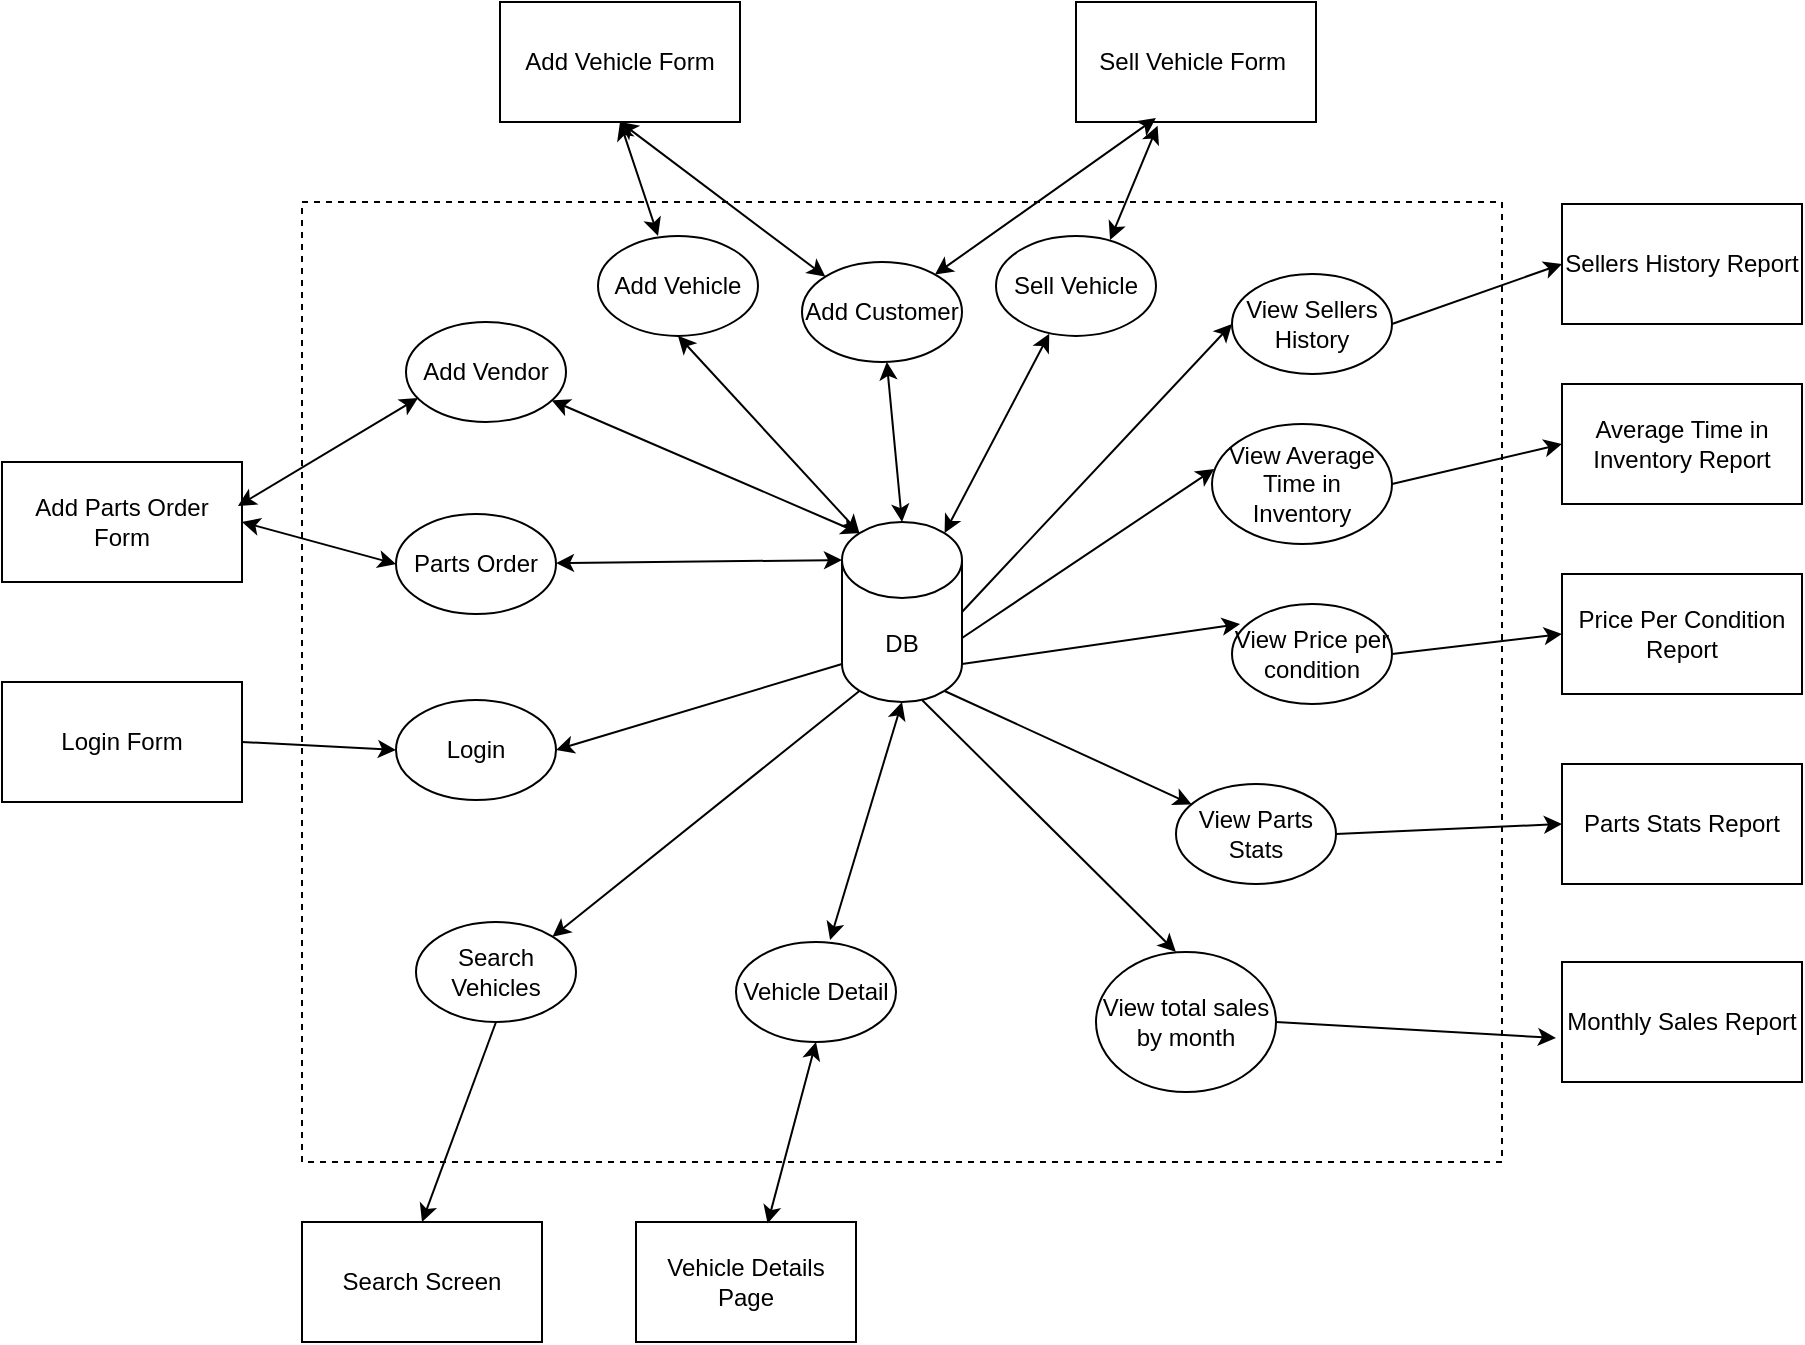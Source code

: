 <mxfile version="24.7.8">
  <diagram name="Page-1" id="O3VUC4EruAWj7rbk-weQ">
    <mxGraphModel dx="1662" dy="826" grid="1" gridSize="10" guides="1" tooltips="1" connect="1" arrows="1" fold="1" page="1" pageScale="1" pageWidth="1100" pageHeight="850" math="0" shadow="0">
      <root>
        <mxCell id="0" />
        <mxCell id="1" parent="0" />
        <mxCell id="_W0vY50mr5ReCy0WBD1y-4" style="rounded=0;orthogonalLoop=1;jettySize=auto;html=1;exitX=0.145;exitY=1;exitDx=0;exitDy=-5.51;exitPerimeter=0;entryX=1;entryY=0;entryDx=0;entryDy=0;" parent="1" source="uZB3BlQuaGmwkZELH0Op-1" target="uZB3BlQuaGmwkZELH0Op-4" edge="1">
          <mxGeometry relative="1" as="geometry" />
        </mxCell>
        <mxCell id="uZB3BlQuaGmwkZELH0Op-1" value="DB" style="shape=cylinder3;whiteSpace=wrap;html=1;boundedLbl=1;backgroundOutline=1;size=19;" parent="1" vertex="1">
          <mxGeometry x="523" y="320" width="60" height="90" as="geometry" />
        </mxCell>
        <mxCell id="uZB3BlQuaGmwkZELH0Op-2" value="" style="endArrow=none;dashed=1;html=1;rounded=0;" parent="1" edge="1">
          <mxGeometry width="50" height="50" relative="1" as="geometry">
            <mxPoint x="853" y="640" as="sourcePoint" />
            <mxPoint x="853" y="640" as="targetPoint" />
            <Array as="points">
              <mxPoint x="253" y="640" />
              <mxPoint x="253" y="160" />
              <mxPoint x="853" y="160" />
            </Array>
          </mxGeometry>
        </mxCell>
        <mxCell id="_W0vY50mr5ReCy0WBD1y-5" style="rounded=0;orthogonalLoop=1;jettySize=auto;html=1;exitX=0.5;exitY=1;exitDx=0;exitDy=0;entryX=0.5;entryY=0;entryDx=0;entryDy=0;" parent="1" source="uZB3BlQuaGmwkZELH0Op-4" target="uZB3BlQuaGmwkZELH0Op-71" edge="1">
          <mxGeometry relative="1" as="geometry" />
        </mxCell>
        <mxCell id="uZB3BlQuaGmwkZELH0Op-4" value="Search Vehicles" style="ellipse;whiteSpace=wrap;html=1;" parent="1" vertex="1">
          <mxGeometry x="310" y="520" width="80" height="50" as="geometry" />
        </mxCell>
        <mxCell id="uZB3BlQuaGmwkZELH0Op-8" value="Login Form" style="rounded=0;whiteSpace=wrap;html=1;" parent="1" vertex="1">
          <mxGeometry x="103" y="400" width="120" height="60" as="geometry" />
        </mxCell>
        <mxCell id="uZB3BlQuaGmwkZELH0Op-10" value="Login" style="ellipse;whiteSpace=wrap;html=1;" parent="1" vertex="1">
          <mxGeometry x="300" y="409" width="80" height="50" as="geometry" />
        </mxCell>
        <mxCell id="uZB3BlQuaGmwkZELH0Op-11" value="" style="endArrow=classic;html=1;rounded=0;exitX=0;exitY=1;exitDx=0;exitDy=-19;exitPerimeter=0;entryX=1;entryY=0.5;entryDx=0;entryDy=0;" parent="1" source="uZB3BlQuaGmwkZELH0Op-1" target="uZB3BlQuaGmwkZELH0Op-10" edge="1">
          <mxGeometry width="50" height="50" relative="1" as="geometry">
            <mxPoint x="533" y="410" as="sourcePoint" />
            <mxPoint x="583" y="360" as="targetPoint" />
          </mxGeometry>
        </mxCell>
        <mxCell id="uZB3BlQuaGmwkZELH0Op-12" value="" style="endArrow=classic;html=1;rounded=0;exitX=1;exitY=0.5;exitDx=0;exitDy=0;entryX=0;entryY=0.5;entryDx=0;entryDy=0;" parent="1" source="uZB3BlQuaGmwkZELH0Op-8" target="uZB3BlQuaGmwkZELH0Op-10" edge="1">
          <mxGeometry width="50" height="50" relative="1" as="geometry">
            <mxPoint x="533" y="410" as="sourcePoint" />
            <mxPoint x="282" y="440" as="targetPoint" />
          </mxGeometry>
        </mxCell>
        <mxCell id="uZB3BlQuaGmwkZELH0Op-16" value="Add Parts Order Form" style="rounded=0;whiteSpace=wrap;html=1;" parent="1" vertex="1">
          <mxGeometry x="103" y="290" width="120" height="60" as="geometry" />
        </mxCell>
        <mxCell id="uZB3BlQuaGmwkZELH0Op-17" value="Parts Order" style="ellipse;whiteSpace=wrap;html=1;" parent="1" vertex="1">
          <mxGeometry x="300" y="316" width="80" height="50" as="geometry" />
        </mxCell>
        <mxCell id="uZB3BlQuaGmwkZELH0Op-27" value="" style="endArrow=classic;html=1;rounded=0;exitX=1;exitY=0.5;exitDx=0;exitDy=0;entryX=0;entryY=0.5;entryDx=0;entryDy=0;startArrow=classic;startFill=1;" parent="1" source="uZB3BlQuaGmwkZELH0Op-16" target="uZB3BlQuaGmwkZELH0Op-17" edge="1">
          <mxGeometry width="50" height="50" relative="1" as="geometry">
            <mxPoint x="663" y="210" as="sourcePoint" />
            <mxPoint x="713" y="160" as="targetPoint" />
          </mxGeometry>
        </mxCell>
        <mxCell id="uZB3BlQuaGmwkZELH0Op-28" value="Add Vehicle Form" style="rounded=0;whiteSpace=wrap;html=1;" parent="1" vertex="1">
          <mxGeometry x="352" y="60" width="120" height="60" as="geometry" />
        </mxCell>
        <mxCell id="uZB3BlQuaGmwkZELH0Op-29" value="Add Vehicle" style="ellipse;whiteSpace=wrap;html=1;" parent="1" vertex="1">
          <mxGeometry x="401" y="176.94" width="80" height="50" as="geometry" />
        </mxCell>
        <mxCell id="uZB3BlQuaGmwkZELH0Op-30" value="" style="endArrow=classic;html=1;rounded=0;exitX=0.5;exitY=1;exitDx=0;exitDy=0;entryX=0.375;entryY=0;entryDx=0;entryDy=0;entryPerimeter=0;startArrow=classic;startFill=1;" parent="1" source="uZB3BlQuaGmwkZELH0Op-28" target="uZB3BlQuaGmwkZELH0Op-29" edge="1">
          <mxGeometry width="50" height="50" relative="1" as="geometry">
            <mxPoint x="533" y="300" as="sourcePoint" />
            <mxPoint x="583" y="250" as="targetPoint" />
          </mxGeometry>
        </mxCell>
        <mxCell id="uZB3BlQuaGmwkZELH0Op-31" value="" style="endArrow=classic;html=1;rounded=0;entryX=0.145;entryY=0;entryDx=0;entryDy=5.51;entryPerimeter=0;startArrow=classic;startFill=1;exitX=0.5;exitY=1;exitDx=0;exitDy=0;" parent="1" source="uZB3BlQuaGmwkZELH0Op-29" target="uZB3BlQuaGmwkZELH0Op-1" edge="1">
          <mxGeometry width="50" height="50" relative="1" as="geometry">
            <mxPoint x="480" y="230" as="sourcePoint" />
            <mxPoint x="491.96" y="320.0" as="targetPoint" />
          </mxGeometry>
        </mxCell>
        <mxCell id="uZB3BlQuaGmwkZELH0Op-34" value="Sell Vehicle Form&amp;nbsp;" style="rounded=0;whiteSpace=wrap;html=1;" parent="1" vertex="1">
          <mxGeometry x="640" y="60" width="120" height="60" as="geometry" />
        </mxCell>
        <mxCell id="uZB3BlQuaGmwkZELH0Op-36" value="Sell Vehicle" style="ellipse;whiteSpace=wrap;html=1;" parent="1" vertex="1">
          <mxGeometry x="600" y="176.94" width="80" height="50" as="geometry" />
        </mxCell>
        <mxCell id="uZB3BlQuaGmwkZELH0Op-39" value="" style="endArrow=classic;html=1;rounded=0;entryX=0.713;entryY=0.04;entryDx=0;entryDy=0;entryPerimeter=0;exitX=0.34;exitY=1.031;exitDx=0;exitDy=0;exitPerimeter=0;startArrow=classic;startFill=1;" parent="1" source="uZB3BlQuaGmwkZELH0Op-34" target="uZB3BlQuaGmwkZELH0Op-36" edge="1">
          <mxGeometry width="50" height="50" relative="1" as="geometry">
            <mxPoint x="683" y="160" as="sourcePoint" />
            <mxPoint x="583" y="250" as="targetPoint" />
          </mxGeometry>
        </mxCell>
        <mxCell id="uZB3BlQuaGmwkZELH0Op-40" value="View Sellers History" style="ellipse;whiteSpace=wrap;html=1;" parent="1" vertex="1">
          <mxGeometry x="718" y="196" width="80" height="50" as="geometry" />
        </mxCell>
        <mxCell id="uZB3BlQuaGmwkZELH0Op-41" value="View Average Time in Inventory" style="ellipse;whiteSpace=wrap;html=1;" parent="1" vertex="1">
          <mxGeometry x="708" y="271" width="90" height="60" as="geometry" />
        </mxCell>
        <mxCell id="uZB3BlQuaGmwkZELH0Op-42" value="View Price per condition" style="ellipse;whiteSpace=wrap;html=1;" parent="1" vertex="1">
          <mxGeometry x="718" y="361" width="80" height="50" as="geometry" />
        </mxCell>
        <mxCell id="uZB3BlQuaGmwkZELH0Op-43" value="View Parts Stats" style="ellipse;whiteSpace=wrap;html=1;" parent="1" vertex="1">
          <mxGeometry x="690" y="451" width="80" height="50" as="geometry" />
        </mxCell>
        <mxCell id="uZB3BlQuaGmwkZELH0Op-44" value="Parts Stats Report" style="rounded=0;whiteSpace=wrap;html=1;" parent="1" vertex="1">
          <mxGeometry x="883" y="441" width="120" height="60" as="geometry" />
        </mxCell>
        <mxCell id="uZB3BlQuaGmwkZELH0Op-45" value="" style="endArrow=classic;html=1;rounded=0;exitX=1;exitY=0.5;exitDx=0;exitDy=0;exitPerimeter=0;entryX=0;entryY=0.5;entryDx=0;entryDy=0;" parent="1" source="uZB3BlQuaGmwkZELH0Op-1" target="uZB3BlQuaGmwkZELH0Op-40" edge="1">
          <mxGeometry width="50" height="50" relative="1" as="geometry">
            <mxPoint x="533" y="420" as="sourcePoint" />
            <mxPoint x="583" y="370" as="targetPoint" />
          </mxGeometry>
        </mxCell>
        <mxCell id="uZB3BlQuaGmwkZELH0Op-46" value="" style="endArrow=classic;html=1;rounded=0;entryX=0.012;entryY=0.375;entryDx=0;entryDy=0;exitX=1;exitY=0;exitDx=0;exitDy=58;exitPerimeter=0;entryPerimeter=0;" parent="1" source="uZB3BlQuaGmwkZELH0Op-1" target="uZB3BlQuaGmwkZELH0Op-41" edge="1">
          <mxGeometry width="50" height="50" relative="1" as="geometry">
            <mxPoint x="603" y="420" as="sourcePoint" />
            <mxPoint x="763" y="355" as="targetPoint" />
          </mxGeometry>
        </mxCell>
        <mxCell id="uZB3BlQuaGmwkZELH0Op-47" value="" style="endArrow=classic;html=1;rounded=0;entryX=0.05;entryY=0.2;entryDx=0;entryDy=0;exitX=1;exitY=1;exitDx=0;exitDy=-19;exitPerimeter=0;entryPerimeter=0;" parent="1" source="uZB3BlQuaGmwkZELH0Op-1" target="uZB3BlQuaGmwkZELH0Op-42" edge="1">
          <mxGeometry width="50" height="50" relative="1" as="geometry">
            <mxPoint x="593" y="388" as="sourcePoint" />
            <mxPoint x="775" y="397" as="targetPoint" />
          </mxGeometry>
        </mxCell>
        <mxCell id="uZB3BlQuaGmwkZELH0Op-48" value="" style="endArrow=classic;html=1;rounded=0;exitX=0.855;exitY=1;exitDx=0;exitDy=-5.51;exitPerimeter=0;" parent="1" source="uZB3BlQuaGmwkZELH0Op-1" target="uZB3BlQuaGmwkZELH0Op-43" edge="1">
          <mxGeometry width="50" height="50" relative="1" as="geometry">
            <mxPoint x="593" y="401" as="sourcePoint" />
            <mxPoint x="767" y="460" as="targetPoint" />
          </mxGeometry>
        </mxCell>
        <mxCell id="uZB3BlQuaGmwkZELH0Op-49" value="" style="endArrow=classic;html=1;rounded=0;exitX=1;exitY=0.5;exitDx=0;exitDy=0;entryX=0;entryY=0.5;entryDx=0;entryDy=0;" parent="1" source="uZB3BlQuaGmwkZELH0Op-40" target="xfFFfN3VhaVvBuw0yQ8A-14" edge="1">
          <mxGeometry width="50" height="50" relative="1" as="geometry">
            <mxPoint x="533" y="371" as="sourcePoint" />
            <mxPoint x="583" y="321" as="targetPoint" />
          </mxGeometry>
        </mxCell>
        <mxCell id="uZB3BlQuaGmwkZELH0Op-50" value="" style="endArrow=classic;html=1;rounded=0;exitX=1;exitY=0.5;exitDx=0;exitDy=0;entryX=0;entryY=0.5;entryDx=0;entryDy=0;" parent="1" source="uZB3BlQuaGmwkZELH0Op-41" target="xfFFfN3VhaVvBuw0yQ8A-15" edge="1">
          <mxGeometry width="50" height="50" relative="1" as="geometry">
            <mxPoint x="843" y="306" as="sourcePoint" />
            <mxPoint x="923" y="343" as="targetPoint" />
          </mxGeometry>
        </mxCell>
        <mxCell id="uZB3BlQuaGmwkZELH0Op-51" value="" style="endArrow=classic;html=1;rounded=0;exitX=1;exitY=0.5;exitDx=0;exitDy=0;entryX=0;entryY=0.5;entryDx=0;entryDy=0;" parent="1" source="uZB3BlQuaGmwkZELH0Op-42" target="xfFFfN3VhaVvBuw0yQ8A-19" edge="1">
          <mxGeometry width="50" height="50" relative="1" as="geometry">
            <mxPoint x="843" y="366" as="sourcePoint" />
            <mxPoint x="933" y="353" as="targetPoint" />
          </mxGeometry>
        </mxCell>
        <mxCell id="uZB3BlQuaGmwkZELH0Op-52" value="" style="endArrow=classic;html=1;rounded=0;exitX=1;exitY=0.5;exitDx=0;exitDy=0;entryX=0;entryY=0.5;entryDx=0;entryDy=0;" parent="1" source="uZB3BlQuaGmwkZELH0Op-43" target="uZB3BlQuaGmwkZELH0Op-44" edge="1">
          <mxGeometry width="50" height="50" relative="1" as="geometry">
            <mxPoint x="843" y="426" as="sourcePoint" />
            <mxPoint x="923" y="371" as="targetPoint" />
          </mxGeometry>
        </mxCell>
        <mxCell id="uZB3BlQuaGmwkZELH0Op-71" value="Search Screen" style="rounded=0;whiteSpace=wrap;html=1;" parent="1" vertex="1">
          <mxGeometry x="253" y="670" width="120" height="60" as="geometry" />
        </mxCell>
        <mxCell id="uZB3BlQuaGmwkZELH0Op-74" value="" style="endArrow=classic;html=1;rounded=0;entryX=0;entryY=0;entryDx=0;entryDy=19;entryPerimeter=0;startArrow=classic;startFill=1;" parent="1" source="uZB3BlQuaGmwkZELH0Op-17" target="uZB3BlQuaGmwkZELH0Op-1" edge="1">
          <mxGeometry width="50" height="50" relative="1" as="geometry">
            <mxPoint x="533" y="420" as="sourcePoint" />
            <mxPoint x="583" y="370" as="targetPoint" />
          </mxGeometry>
        </mxCell>
        <mxCell id="uZB3BlQuaGmwkZELH0Op-75" value="" style="endArrow=classic;html=1;rounded=0;exitX=0.333;exitY=0.979;exitDx=0;exitDy=0;exitPerimeter=0;entryX=0.855;entryY=0;entryDx=0;entryDy=5.51;entryPerimeter=0;startArrow=classic;startFill=1;" parent="1" source="uZB3BlQuaGmwkZELH0Op-36" target="uZB3BlQuaGmwkZELH0Op-1" edge="1">
          <mxGeometry width="50" height="50" relative="1" as="geometry">
            <mxPoint x="533" y="420" as="sourcePoint" />
            <mxPoint x="583" y="370" as="targetPoint" />
          </mxGeometry>
        </mxCell>
        <mxCell id="uZB3BlQuaGmwkZELH0Op-80" value="Vehicle Details Page" style="rounded=0;whiteSpace=wrap;html=1;" parent="1" vertex="1">
          <mxGeometry x="420" y="670" width="110" height="60" as="geometry" />
        </mxCell>
        <mxCell id="uZB3BlQuaGmwkZELH0Op-81" value="Vehicle Detail" style="ellipse;whiteSpace=wrap;html=1;" parent="1" vertex="1">
          <mxGeometry x="470" y="530" width="80" height="50" as="geometry" />
        </mxCell>
        <mxCell id="uZB3BlQuaGmwkZELH0Op-82" value="" style="endArrow=classic;html=1;rounded=0;entryX=0.588;entryY=-0.02;entryDx=0;entryDy=0;entryPerimeter=0;exitX=0.5;exitY=1;exitDx=0;exitDy=0;exitPerimeter=0;startArrow=classic;startFill=1;" parent="1" source="uZB3BlQuaGmwkZELH0Op-1" target="uZB3BlQuaGmwkZELH0Op-81" edge="1">
          <mxGeometry width="50" height="50" relative="1" as="geometry">
            <mxPoint x="573" y="410" as="sourcePoint" />
            <mxPoint x="583" y="360" as="targetPoint" />
          </mxGeometry>
        </mxCell>
        <mxCell id="uZB3BlQuaGmwkZELH0Op-83" value="" style="endArrow=classic;html=1;rounded=0;exitX=0.5;exitY=1;exitDx=0;exitDy=0;entryX=0.598;entryY=0.012;entryDx=0;entryDy=0;entryPerimeter=0;startArrow=classic;startFill=1;" parent="1" source="uZB3BlQuaGmwkZELH0Op-81" target="uZB3BlQuaGmwkZELH0Op-80" edge="1">
          <mxGeometry width="50" height="50" relative="1" as="geometry">
            <mxPoint x="533" y="410" as="sourcePoint" />
            <mxPoint x="583" y="360" as="targetPoint" />
          </mxGeometry>
        </mxCell>
        <mxCell id="xfFFfN3VhaVvBuw0yQ8A-14" value="Sellers History Report" style="rounded=0;whiteSpace=wrap;html=1;" parent="1" vertex="1">
          <mxGeometry x="883" y="161" width="120" height="60" as="geometry" />
        </mxCell>
        <mxCell id="xfFFfN3VhaVvBuw0yQ8A-15" value="Average Time in Inventory Report" style="rounded=0;whiteSpace=wrap;html=1;" parent="1" vertex="1">
          <mxGeometry x="883" y="251" width="120" height="60" as="geometry" />
        </mxCell>
        <mxCell id="xfFFfN3VhaVvBuw0yQ8A-19" value="Price Per Condition Report" style="rounded=0;whiteSpace=wrap;html=1;" parent="1" vertex="1">
          <mxGeometry x="883" y="346" width="120" height="60" as="geometry" />
        </mxCell>
        <mxCell id="EZVvBhM1Ysl2PgQnZ_R7-3" value="View total sales by month" style="ellipse;whiteSpace=wrap;html=1;" parent="1" vertex="1">
          <mxGeometry x="650" y="535" width="90" height="70" as="geometry" />
        </mxCell>
        <mxCell id="EZVvBhM1Ysl2PgQnZ_R7-4" value="Monthly Sales Report" style="rounded=0;whiteSpace=wrap;html=1;" parent="1" vertex="1">
          <mxGeometry x="883" y="540" width="120" height="60" as="geometry" />
        </mxCell>
        <mxCell id="EZVvBhM1Ysl2PgQnZ_R7-5" value="" style="endArrow=classic;html=1;rounded=0;exitX=1;exitY=0.5;exitDx=0;exitDy=0;entryX=-0.025;entryY=0.633;entryDx=0;entryDy=0;entryPerimeter=0;" parent="1" source="EZVvBhM1Ysl2PgQnZ_R7-3" target="EZVvBhM1Ysl2PgQnZ_R7-4" edge="1">
          <mxGeometry width="50" height="50" relative="1" as="geometry">
            <mxPoint x="843" y="545" as="sourcePoint" />
            <mxPoint x="923" y="490" as="targetPoint" />
          </mxGeometry>
        </mxCell>
        <mxCell id="EZVvBhM1Ysl2PgQnZ_R7-7" value="" style="endArrow=classic;html=1;rounded=0;exitX=0.667;exitY=0.989;exitDx=0;exitDy=0;exitPerimeter=0;entryX=0.444;entryY=0;entryDx=0;entryDy=0;entryPerimeter=0;" parent="1" source="uZB3BlQuaGmwkZELH0Op-1" target="EZVvBhM1Ysl2PgQnZ_R7-3" edge="1">
          <mxGeometry width="50" height="50" relative="1" as="geometry">
            <mxPoint x="584" y="414" as="sourcePoint" />
            <mxPoint x="728" y="526" as="targetPoint" />
          </mxGeometry>
        </mxCell>
        <mxCell id="KJ2_4WfVbzT7zwTPT1Lp-1" value="Add Customer" style="ellipse;whiteSpace=wrap;html=1;" vertex="1" parent="1">
          <mxGeometry x="503" y="190" width="80" height="50" as="geometry" />
        </mxCell>
        <mxCell id="KJ2_4WfVbzT7zwTPT1Lp-4" value="" style="endArrow=classic;html=1;rounded=0;startArrow=classic;startFill=1;entryX=0.333;entryY=0.967;entryDx=0;entryDy=0;entryPerimeter=0;" edge="1" parent="1" source="KJ2_4WfVbzT7zwTPT1Lp-1" target="uZB3BlQuaGmwkZELH0Op-34">
          <mxGeometry width="50" height="50" relative="1" as="geometry">
            <mxPoint x="490" y="200" as="sourcePoint" />
            <mxPoint x="500" y="180" as="targetPoint" />
          </mxGeometry>
        </mxCell>
        <mxCell id="KJ2_4WfVbzT7zwTPT1Lp-6" value="" style="endArrow=classic;html=1;rounded=0;startArrow=classic;startFill=1;entryX=0.5;entryY=0;entryDx=0;entryDy=0;entryPerimeter=0;" edge="1" parent="1" source="KJ2_4WfVbzT7zwTPT1Lp-1" target="uZB3BlQuaGmwkZELH0Op-1">
          <mxGeometry width="50" height="50" relative="1" as="geometry">
            <mxPoint x="422" y="130" as="sourcePoint" />
            <mxPoint x="550" y="280" as="targetPoint" />
          </mxGeometry>
        </mxCell>
        <mxCell id="KJ2_4WfVbzT7zwTPT1Lp-7" value="" style="endArrow=classic;html=1;rounded=0;exitX=0.5;exitY=1;exitDx=0;exitDy=0;startArrow=classic;startFill=1;entryX=0;entryY=0;entryDx=0;entryDy=0;" edge="1" parent="1" source="uZB3BlQuaGmwkZELH0Op-28" target="KJ2_4WfVbzT7zwTPT1Lp-1">
          <mxGeometry width="50" height="50" relative="1" as="geometry">
            <mxPoint x="432" y="140" as="sourcePoint" />
            <mxPoint x="535" y="208" as="targetPoint" />
          </mxGeometry>
        </mxCell>
        <mxCell id="KJ2_4WfVbzT7zwTPT1Lp-10" value="Add Vendor" style="ellipse;whiteSpace=wrap;html=1;" vertex="1" parent="1">
          <mxGeometry x="305" y="220" width="80" height="50" as="geometry" />
        </mxCell>
        <mxCell id="KJ2_4WfVbzT7zwTPT1Lp-11" value="" style="endArrow=classic;html=1;rounded=0;startArrow=classic;startFill=1;entryX=0.145;entryY=0;entryDx=0;entryDy=5.51;entryPerimeter=0;" edge="1" parent="1" source="KJ2_4WfVbzT7zwTPT1Lp-10" target="uZB3BlQuaGmwkZELH0Op-1">
          <mxGeometry width="50" height="50" relative="1" as="geometry">
            <mxPoint x="233" y="140" as="sourcePoint" />
            <mxPoint x="364" y="330" as="targetPoint" />
          </mxGeometry>
        </mxCell>
        <mxCell id="KJ2_4WfVbzT7zwTPT1Lp-12" value="" style="endArrow=classic;html=1;rounded=0;exitX=0.983;exitY=0.367;exitDx=0;exitDy=0;startArrow=classic;startFill=1;entryX=0.075;entryY=0.76;entryDx=0;entryDy=0;exitPerimeter=0;entryPerimeter=0;" edge="1" parent="1" target="KJ2_4WfVbzT7zwTPT1Lp-10" source="uZB3BlQuaGmwkZELH0Op-16">
          <mxGeometry width="50" height="50" relative="1" as="geometry">
            <mxPoint x="223" y="130" as="sourcePoint" />
            <mxPoint x="346" y="218" as="targetPoint" />
          </mxGeometry>
        </mxCell>
      </root>
    </mxGraphModel>
  </diagram>
</mxfile>
